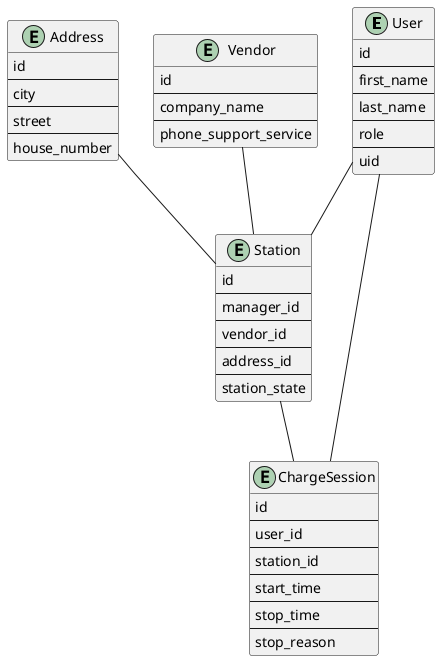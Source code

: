 @startuml
'https://plantuml.com/sequence-diagram

entity User {
    id
    --
    first_name
    --
    last_name
    --
    role
    --
    uid
}

entity Address {
    id
    --
    city
    --
    street
    --
    house_number
}

entity Vendor {
    id
    --
    company_name
    --
    phone_support_service
}

entity Station {
    id
    --
   manager_id
   --
   vendor_id
   --
   address_id
   --
   station_state
}

entity ChargeSession {
    id
    --
    user_id
    --
    station_id
    --
    start_time
    --
    stop_time
    --
    stop_reason
}

User -- Station
User -- ChargeSession
Address -- Station
Vendor -- Station
Station -- ChargeSession

@enduml